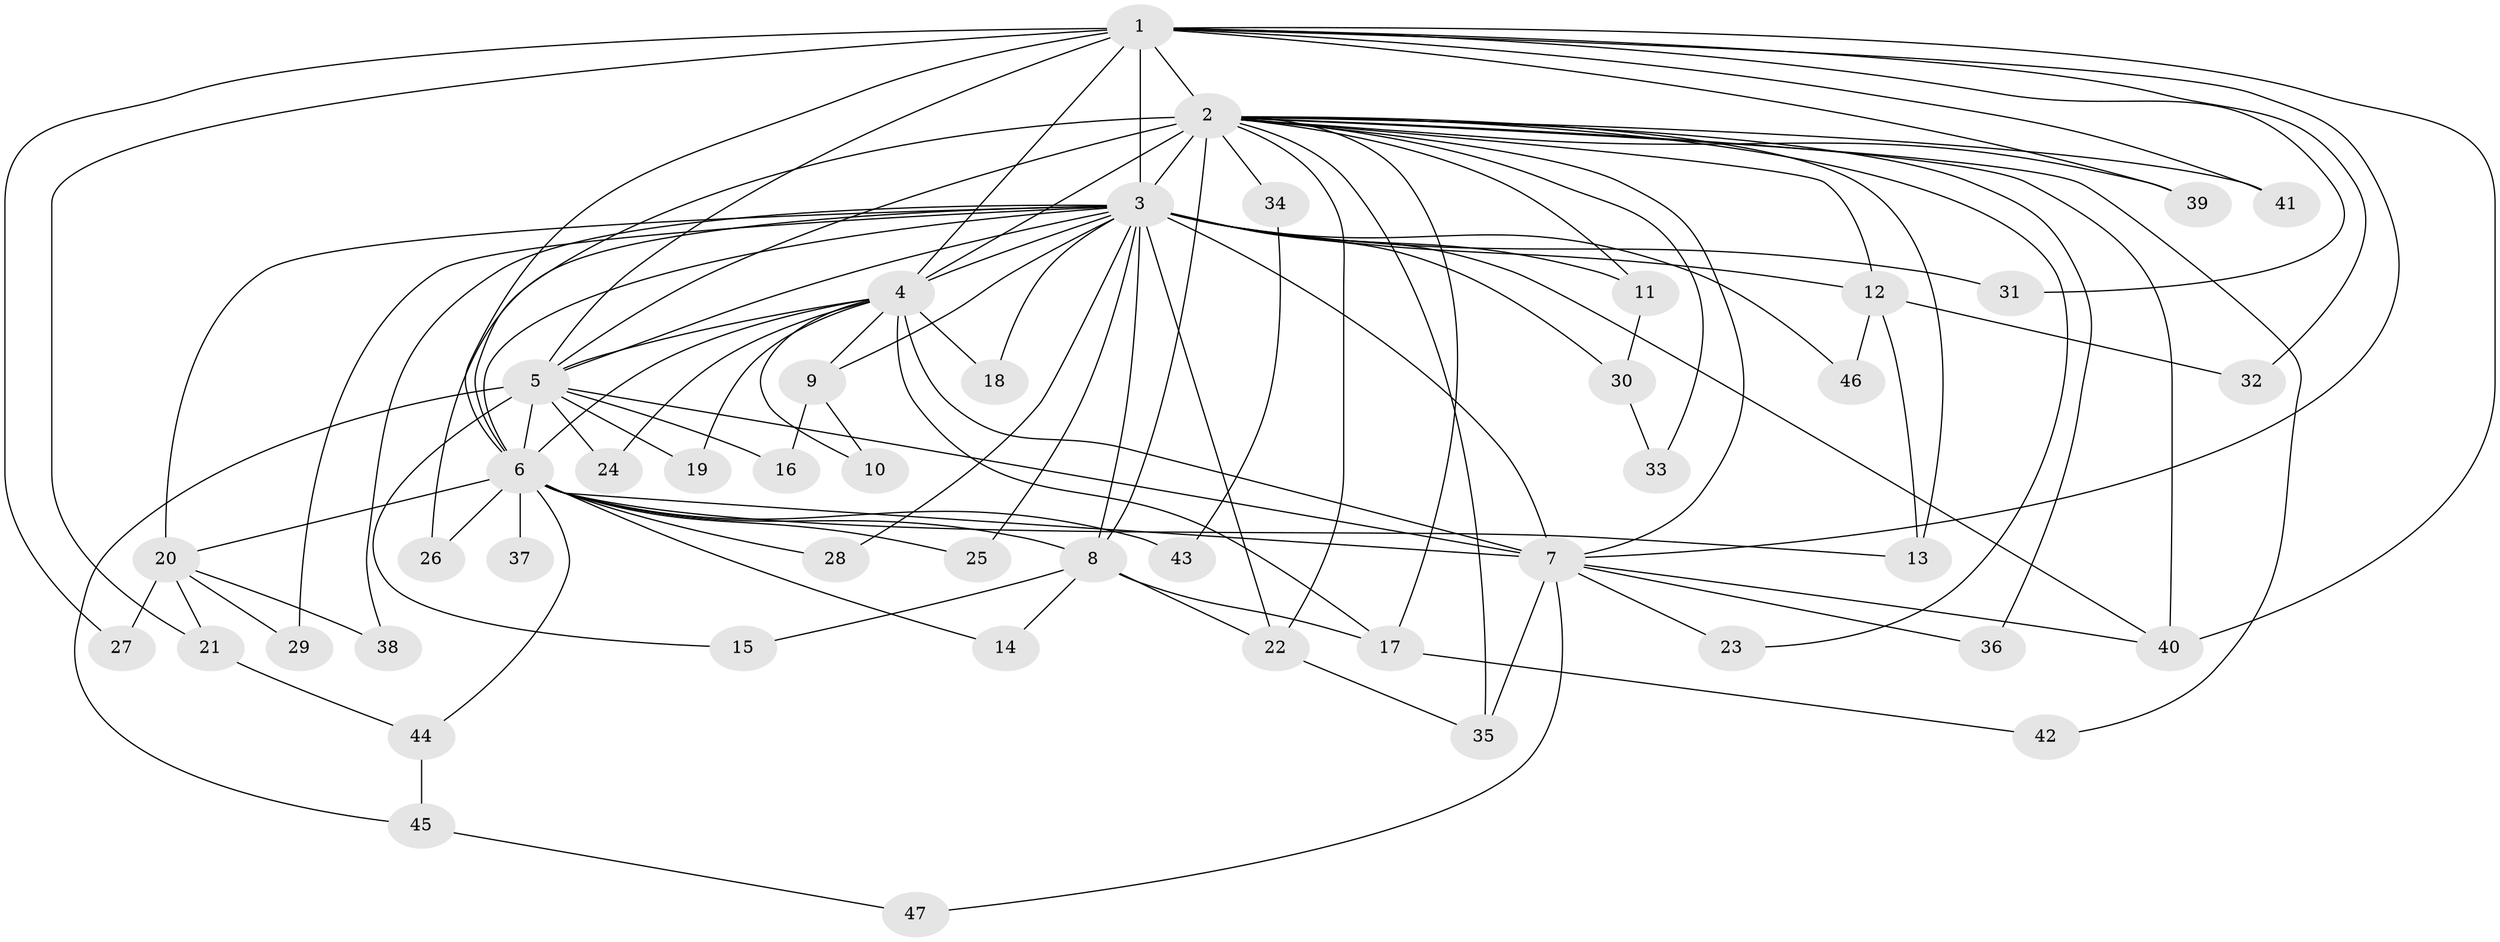 // original degree distribution, {17: 0.012987012987012988, 13: 0.012987012987012988, 26: 0.012987012987012988, 15: 0.05194805194805195, 16: 0.012987012987012988, 23: 0.012987012987012988, 24: 0.012987012987012988, 2: 0.5844155844155844, 8: 0.012987012987012988, 4: 0.11688311688311688, 7: 0.012987012987012988, 3: 0.11688311688311688, 5: 0.012987012987012988, 6: 0.012987012987012988}
// Generated by graph-tools (version 1.1) at 2025/49/03/04/25 22:49:57]
// undirected, 47 vertices, 106 edges
graph export_dot {
  node [color=gray90,style=filled];
  1;
  2;
  3;
  4;
  5;
  6;
  7;
  8;
  9;
  10;
  11;
  12;
  13;
  14;
  15;
  16;
  17;
  18;
  19;
  20;
  21;
  22;
  23;
  24;
  25;
  26;
  27;
  28;
  29;
  30;
  31;
  32;
  33;
  34;
  35;
  36;
  37;
  38;
  39;
  40;
  41;
  42;
  43;
  44;
  45;
  46;
  47;
  1 -- 2 [weight=2.0];
  1 -- 3 [weight=2.0];
  1 -- 4 [weight=2.0];
  1 -- 5 [weight=1.0];
  1 -- 6 [weight=2.0];
  1 -- 7 [weight=1.0];
  1 -- 21 [weight=1.0];
  1 -- 27 [weight=1.0];
  1 -- 31 [weight=1.0];
  1 -- 32 [weight=1.0];
  1 -- 39 [weight=1.0];
  1 -- 40 [weight=1.0];
  1 -- 41 [weight=1.0];
  2 -- 3 [weight=6.0];
  2 -- 4 [weight=6.0];
  2 -- 5 [weight=2.0];
  2 -- 6 [weight=3.0];
  2 -- 7 [weight=2.0];
  2 -- 8 [weight=2.0];
  2 -- 11 [weight=1.0];
  2 -- 12 [weight=1.0];
  2 -- 13 [weight=2.0];
  2 -- 17 [weight=2.0];
  2 -- 22 [weight=1.0];
  2 -- 23 [weight=1.0];
  2 -- 33 [weight=1.0];
  2 -- 34 [weight=3.0];
  2 -- 35 [weight=1.0];
  2 -- 36 [weight=1.0];
  2 -- 39 [weight=1.0];
  2 -- 40 [weight=1.0];
  2 -- 41 [weight=1.0];
  2 -- 42 [weight=1.0];
  3 -- 4 [weight=4.0];
  3 -- 5 [weight=2.0];
  3 -- 6 [weight=2.0];
  3 -- 7 [weight=2.0];
  3 -- 8 [weight=1.0];
  3 -- 9 [weight=1.0];
  3 -- 11 [weight=2.0];
  3 -- 12 [weight=1.0];
  3 -- 18 [weight=2.0];
  3 -- 20 [weight=1.0];
  3 -- 22 [weight=1.0];
  3 -- 25 [weight=1.0];
  3 -- 26 [weight=1.0];
  3 -- 28 [weight=1.0];
  3 -- 29 [weight=1.0];
  3 -- 30 [weight=1.0];
  3 -- 31 [weight=1.0];
  3 -- 38 [weight=1.0];
  3 -- 40 [weight=1.0];
  3 -- 46 [weight=1.0];
  4 -- 5 [weight=3.0];
  4 -- 6 [weight=3.0];
  4 -- 7 [weight=3.0];
  4 -- 9 [weight=1.0];
  4 -- 10 [weight=1.0];
  4 -- 17 [weight=1.0];
  4 -- 18 [weight=1.0];
  4 -- 19 [weight=1.0];
  4 -- 24 [weight=1.0];
  5 -- 6 [weight=1.0];
  5 -- 7 [weight=1.0];
  5 -- 15 [weight=1.0];
  5 -- 16 [weight=1.0];
  5 -- 19 [weight=1.0];
  5 -- 24 [weight=1.0];
  5 -- 45 [weight=1.0];
  6 -- 7 [weight=1.0];
  6 -- 8 [weight=1.0];
  6 -- 13 [weight=1.0];
  6 -- 14 [weight=1.0];
  6 -- 20 [weight=1.0];
  6 -- 25 [weight=1.0];
  6 -- 26 [weight=1.0];
  6 -- 28 [weight=1.0];
  6 -- 37 [weight=1.0];
  6 -- 43 [weight=1.0];
  6 -- 44 [weight=1.0];
  7 -- 23 [weight=1.0];
  7 -- 35 [weight=1.0];
  7 -- 36 [weight=1.0];
  7 -- 40 [weight=1.0];
  7 -- 47 [weight=1.0];
  8 -- 14 [weight=1.0];
  8 -- 15 [weight=1.0];
  8 -- 17 [weight=1.0];
  8 -- 22 [weight=1.0];
  9 -- 10 [weight=1.0];
  9 -- 16 [weight=1.0];
  11 -- 30 [weight=1.0];
  12 -- 13 [weight=1.0];
  12 -- 32 [weight=1.0];
  12 -- 46 [weight=1.0];
  17 -- 42 [weight=1.0];
  20 -- 21 [weight=1.0];
  20 -- 27 [weight=1.0];
  20 -- 29 [weight=1.0];
  20 -- 38 [weight=1.0];
  21 -- 44 [weight=1.0];
  22 -- 35 [weight=1.0];
  30 -- 33 [weight=1.0];
  34 -- 43 [weight=1.0];
  44 -- 45 [weight=1.0];
  45 -- 47 [weight=1.0];
}
